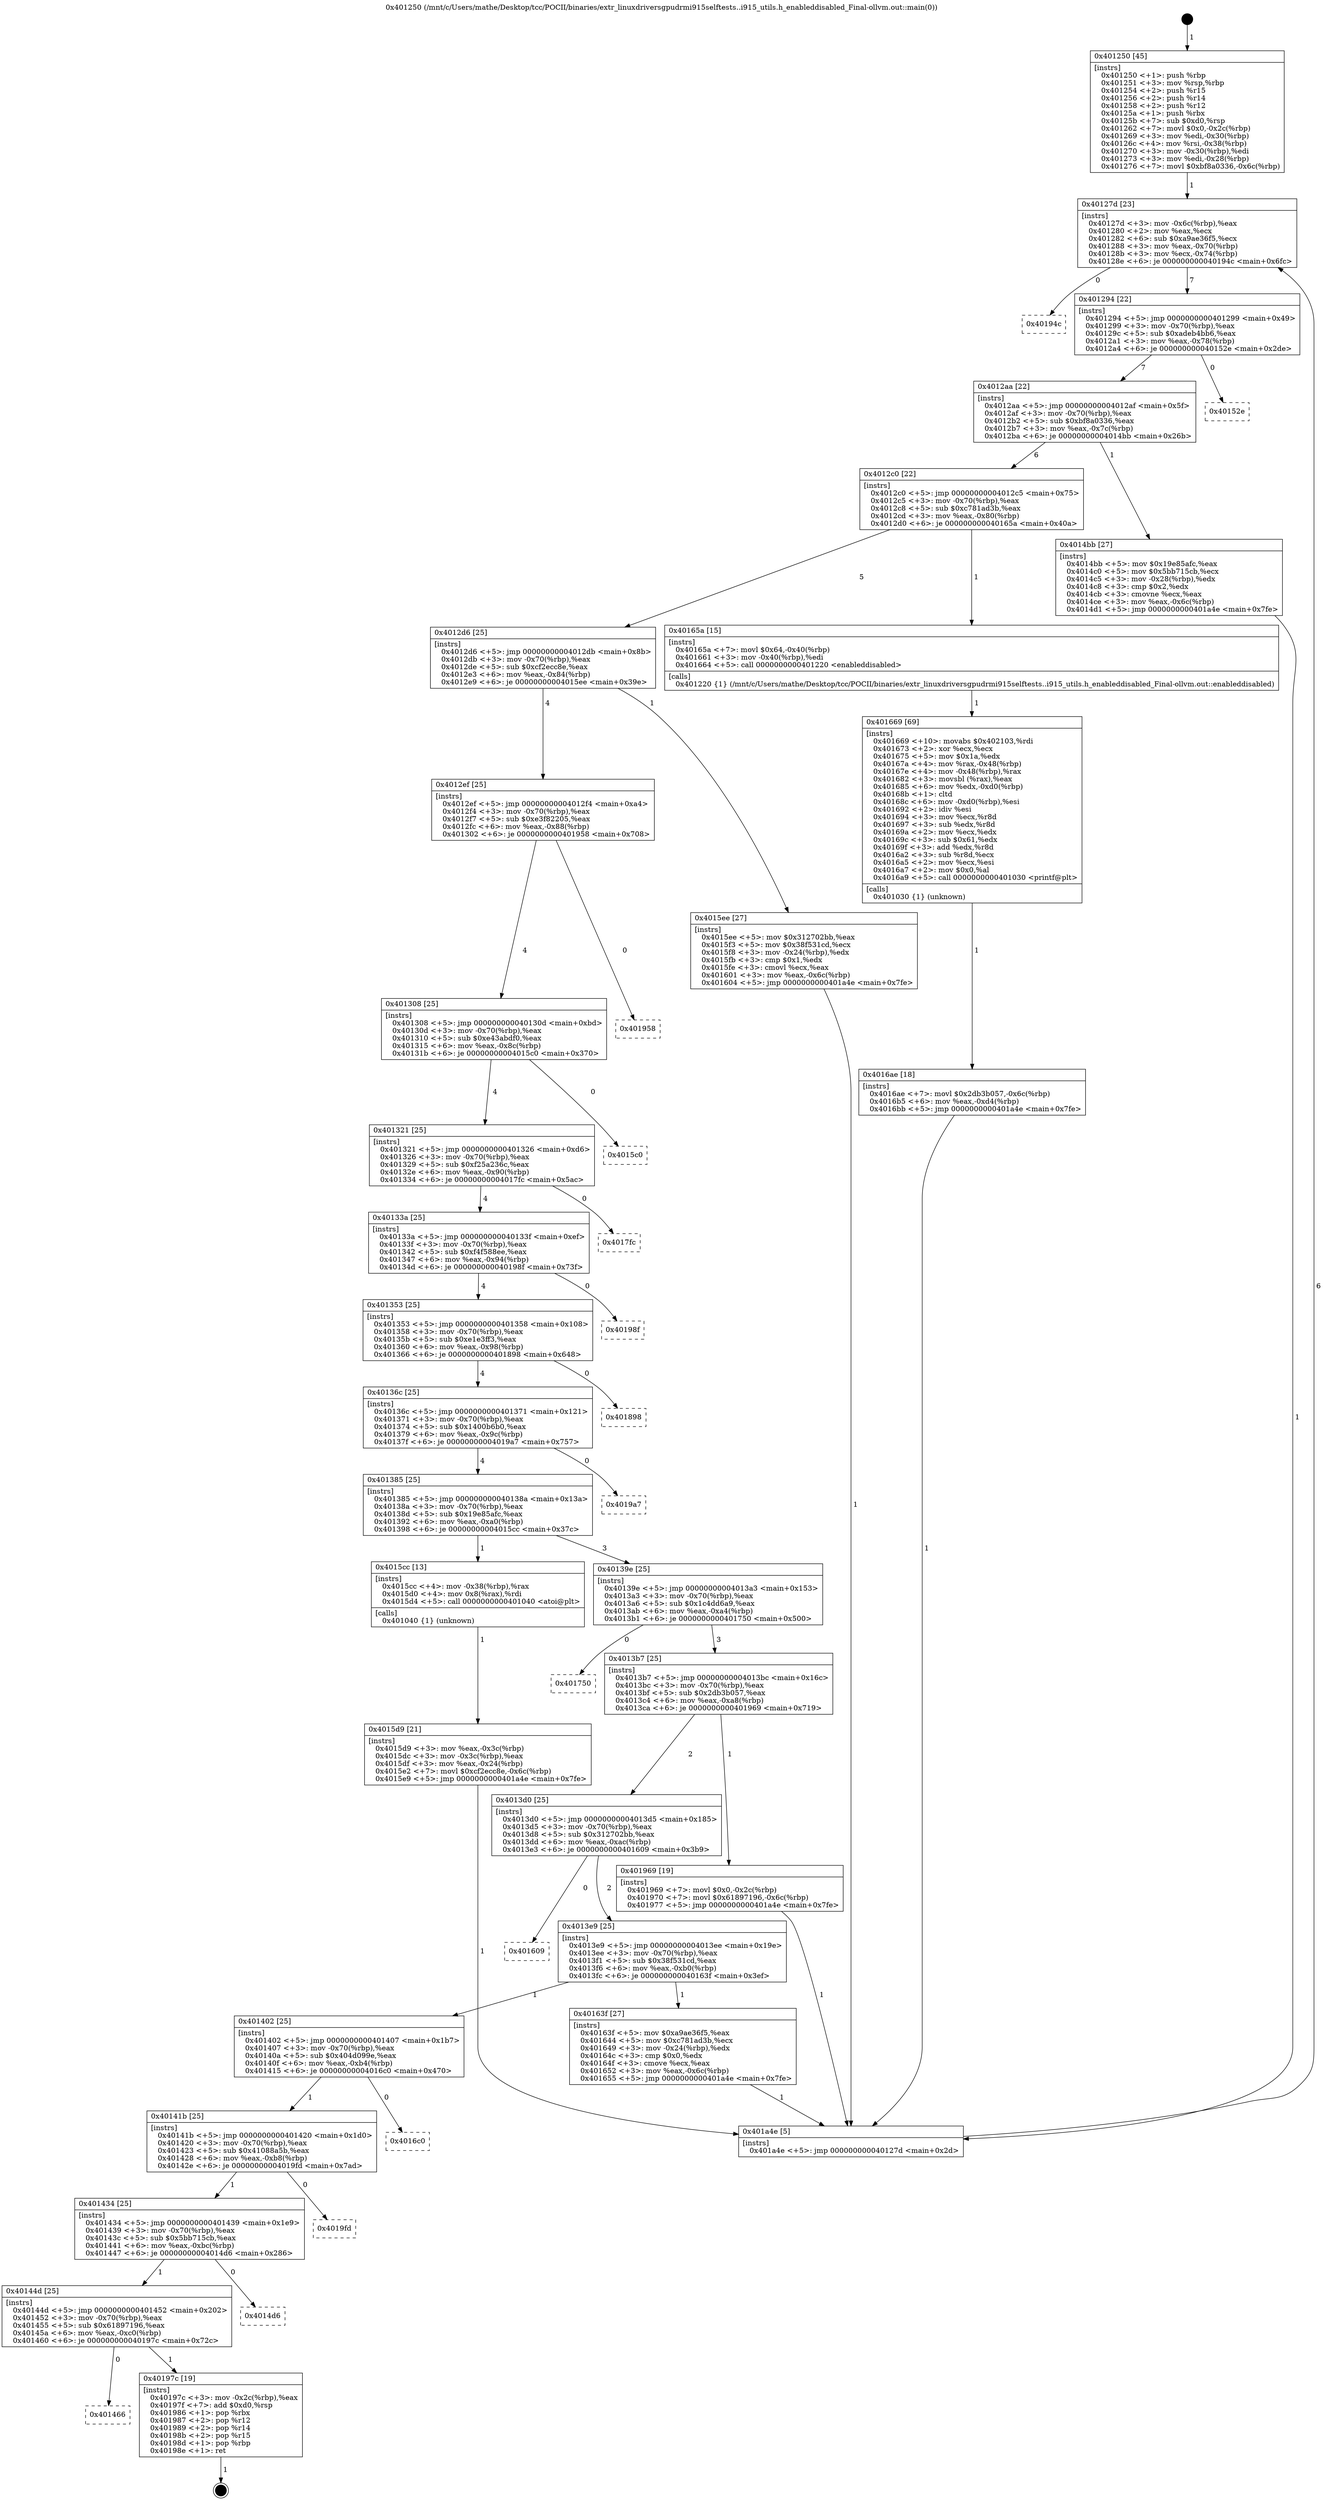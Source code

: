 digraph "0x401250" {
  label = "0x401250 (/mnt/c/Users/mathe/Desktop/tcc/POCII/binaries/extr_linuxdriversgpudrmi915selftests..i915_utils.h_enableddisabled_Final-ollvm.out::main(0))"
  labelloc = "t"
  node[shape=record]

  Entry [label="",width=0.3,height=0.3,shape=circle,fillcolor=black,style=filled]
  "0x40127d" [label="{
     0x40127d [23]\l
     | [instrs]\l
     &nbsp;&nbsp;0x40127d \<+3\>: mov -0x6c(%rbp),%eax\l
     &nbsp;&nbsp;0x401280 \<+2\>: mov %eax,%ecx\l
     &nbsp;&nbsp;0x401282 \<+6\>: sub $0xa9ae36f5,%ecx\l
     &nbsp;&nbsp;0x401288 \<+3\>: mov %eax,-0x70(%rbp)\l
     &nbsp;&nbsp;0x40128b \<+3\>: mov %ecx,-0x74(%rbp)\l
     &nbsp;&nbsp;0x40128e \<+6\>: je 000000000040194c \<main+0x6fc\>\l
  }"]
  "0x40194c" [label="{
     0x40194c\l
  }", style=dashed]
  "0x401294" [label="{
     0x401294 [22]\l
     | [instrs]\l
     &nbsp;&nbsp;0x401294 \<+5\>: jmp 0000000000401299 \<main+0x49\>\l
     &nbsp;&nbsp;0x401299 \<+3\>: mov -0x70(%rbp),%eax\l
     &nbsp;&nbsp;0x40129c \<+5\>: sub $0xadeb4bb6,%eax\l
     &nbsp;&nbsp;0x4012a1 \<+3\>: mov %eax,-0x78(%rbp)\l
     &nbsp;&nbsp;0x4012a4 \<+6\>: je 000000000040152e \<main+0x2de\>\l
  }"]
  Exit [label="",width=0.3,height=0.3,shape=circle,fillcolor=black,style=filled,peripheries=2]
  "0x40152e" [label="{
     0x40152e\l
  }", style=dashed]
  "0x4012aa" [label="{
     0x4012aa [22]\l
     | [instrs]\l
     &nbsp;&nbsp;0x4012aa \<+5\>: jmp 00000000004012af \<main+0x5f\>\l
     &nbsp;&nbsp;0x4012af \<+3\>: mov -0x70(%rbp),%eax\l
     &nbsp;&nbsp;0x4012b2 \<+5\>: sub $0xbf8a0336,%eax\l
     &nbsp;&nbsp;0x4012b7 \<+3\>: mov %eax,-0x7c(%rbp)\l
     &nbsp;&nbsp;0x4012ba \<+6\>: je 00000000004014bb \<main+0x26b\>\l
  }"]
  "0x401466" [label="{
     0x401466\l
  }", style=dashed]
  "0x4014bb" [label="{
     0x4014bb [27]\l
     | [instrs]\l
     &nbsp;&nbsp;0x4014bb \<+5\>: mov $0x19e85afc,%eax\l
     &nbsp;&nbsp;0x4014c0 \<+5\>: mov $0x5bb715cb,%ecx\l
     &nbsp;&nbsp;0x4014c5 \<+3\>: mov -0x28(%rbp),%edx\l
     &nbsp;&nbsp;0x4014c8 \<+3\>: cmp $0x2,%edx\l
     &nbsp;&nbsp;0x4014cb \<+3\>: cmovne %ecx,%eax\l
     &nbsp;&nbsp;0x4014ce \<+3\>: mov %eax,-0x6c(%rbp)\l
     &nbsp;&nbsp;0x4014d1 \<+5\>: jmp 0000000000401a4e \<main+0x7fe\>\l
  }"]
  "0x4012c0" [label="{
     0x4012c0 [22]\l
     | [instrs]\l
     &nbsp;&nbsp;0x4012c0 \<+5\>: jmp 00000000004012c5 \<main+0x75\>\l
     &nbsp;&nbsp;0x4012c5 \<+3\>: mov -0x70(%rbp),%eax\l
     &nbsp;&nbsp;0x4012c8 \<+5\>: sub $0xc781ad3b,%eax\l
     &nbsp;&nbsp;0x4012cd \<+3\>: mov %eax,-0x80(%rbp)\l
     &nbsp;&nbsp;0x4012d0 \<+6\>: je 000000000040165a \<main+0x40a\>\l
  }"]
  "0x401a4e" [label="{
     0x401a4e [5]\l
     | [instrs]\l
     &nbsp;&nbsp;0x401a4e \<+5\>: jmp 000000000040127d \<main+0x2d\>\l
  }"]
  "0x401250" [label="{
     0x401250 [45]\l
     | [instrs]\l
     &nbsp;&nbsp;0x401250 \<+1\>: push %rbp\l
     &nbsp;&nbsp;0x401251 \<+3\>: mov %rsp,%rbp\l
     &nbsp;&nbsp;0x401254 \<+2\>: push %r15\l
     &nbsp;&nbsp;0x401256 \<+2\>: push %r14\l
     &nbsp;&nbsp;0x401258 \<+2\>: push %r12\l
     &nbsp;&nbsp;0x40125a \<+1\>: push %rbx\l
     &nbsp;&nbsp;0x40125b \<+7\>: sub $0xd0,%rsp\l
     &nbsp;&nbsp;0x401262 \<+7\>: movl $0x0,-0x2c(%rbp)\l
     &nbsp;&nbsp;0x401269 \<+3\>: mov %edi,-0x30(%rbp)\l
     &nbsp;&nbsp;0x40126c \<+4\>: mov %rsi,-0x38(%rbp)\l
     &nbsp;&nbsp;0x401270 \<+3\>: mov -0x30(%rbp),%edi\l
     &nbsp;&nbsp;0x401273 \<+3\>: mov %edi,-0x28(%rbp)\l
     &nbsp;&nbsp;0x401276 \<+7\>: movl $0xbf8a0336,-0x6c(%rbp)\l
  }"]
  "0x40197c" [label="{
     0x40197c [19]\l
     | [instrs]\l
     &nbsp;&nbsp;0x40197c \<+3\>: mov -0x2c(%rbp),%eax\l
     &nbsp;&nbsp;0x40197f \<+7\>: add $0xd0,%rsp\l
     &nbsp;&nbsp;0x401986 \<+1\>: pop %rbx\l
     &nbsp;&nbsp;0x401987 \<+2\>: pop %r12\l
     &nbsp;&nbsp;0x401989 \<+2\>: pop %r14\l
     &nbsp;&nbsp;0x40198b \<+2\>: pop %r15\l
     &nbsp;&nbsp;0x40198d \<+1\>: pop %rbp\l
     &nbsp;&nbsp;0x40198e \<+1\>: ret\l
  }"]
  "0x40165a" [label="{
     0x40165a [15]\l
     | [instrs]\l
     &nbsp;&nbsp;0x40165a \<+7\>: movl $0x64,-0x40(%rbp)\l
     &nbsp;&nbsp;0x401661 \<+3\>: mov -0x40(%rbp),%edi\l
     &nbsp;&nbsp;0x401664 \<+5\>: call 0000000000401220 \<enableddisabled\>\l
     | [calls]\l
     &nbsp;&nbsp;0x401220 \{1\} (/mnt/c/Users/mathe/Desktop/tcc/POCII/binaries/extr_linuxdriversgpudrmi915selftests..i915_utils.h_enableddisabled_Final-ollvm.out::enableddisabled)\l
  }"]
  "0x4012d6" [label="{
     0x4012d6 [25]\l
     | [instrs]\l
     &nbsp;&nbsp;0x4012d6 \<+5\>: jmp 00000000004012db \<main+0x8b\>\l
     &nbsp;&nbsp;0x4012db \<+3\>: mov -0x70(%rbp),%eax\l
     &nbsp;&nbsp;0x4012de \<+5\>: sub $0xcf2ecc8e,%eax\l
     &nbsp;&nbsp;0x4012e3 \<+6\>: mov %eax,-0x84(%rbp)\l
     &nbsp;&nbsp;0x4012e9 \<+6\>: je 00000000004015ee \<main+0x39e\>\l
  }"]
  "0x40144d" [label="{
     0x40144d [25]\l
     | [instrs]\l
     &nbsp;&nbsp;0x40144d \<+5\>: jmp 0000000000401452 \<main+0x202\>\l
     &nbsp;&nbsp;0x401452 \<+3\>: mov -0x70(%rbp),%eax\l
     &nbsp;&nbsp;0x401455 \<+5\>: sub $0x61897196,%eax\l
     &nbsp;&nbsp;0x40145a \<+6\>: mov %eax,-0xc0(%rbp)\l
     &nbsp;&nbsp;0x401460 \<+6\>: je 000000000040197c \<main+0x72c\>\l
  }"]
  "0x4015ee" [label="{
     0x4015ee [27]\l
     | [instrs]\l
     &nbsp;&nbsp;0x4015ee \<+5\>: mov $0x312702bb,%eax\l
     &nbsp;&nbsp;0x4015f3 \<+5\>: mov $0x38f531cd,%ecx\l
     &nbsp;&nbsp;0x4015f8 \<+3\>: mov -0x24(%rbp),%edx\l
     &nbsp;&nbsp;0x4015fb \<+3\>: cmp $0x1,%edx\l
     &nbsp;&nbsp;0x4015fe \<+3\>: cmovl %ecx,%eax\l
     &nbsp;&nbsp;0x401601 \<+3\>: mov %eax,-0x6c(%rbp)\l
     &nbsp;&nbsp;0x401604 \<+5\>: jmp 0000000000401a4e \<main+0x7fe\>\l
  }"]
  "0x4012ef" [label="{
     0x4012ef [25]\l
     | [instrs]\l
     &nbsp;&nbsp;0x4012ef \<+5\>: jmp 00000000004012f4 \<main+0xa4\>\l
     &nbsp;&nbsp;0x4012f4 \<+3\>: mov -0x70(%rbp),%eax\l
     &nbsp;&nbsp;0x4012f7 \<+5\>: sub $0xe3f82205,%eax\l
     &nbsp;&nbsp;0x4012fc \<+6\>: mov %eax,-0x88(%rbp)\l
     &nbsp;&nbsp;0x401302 \<+6\>: je 0000000000401958 \<main+0x708\>\l
  }"]
  "0x4014d6" [label="{
     0x4014d6\l
  }", style=dashed]
  "0x401958" [label="{
     0x401958\l
  }", style=dashed]
  "0x401308" [label="{
     0x401308 [25]\l
     | [instrs]\l
     &nbsp;&nbsp;0x401308 \<+5\>: jmp 000000000040130d \<main+0xbd\>\l
     &nbsp;&nbsp;0x40130d \<+3\>: mov -0x70(%rbp),%eax\l
     &nbsp;&nbsp;0x401310 \<+5\>: sub $0xe43abdf0,%eax\l
     &nbsp;&nbsp;0x401315 \<+6\>: mov %eax,-0x8c(%rbp)\l
     &nbsp;&nbsp;0x40131b \<+6\>: je 00000000004015c0 \<main+0x370\>\l
  }"]
  "0x401434" [label="{
     0x401434 [25]\l
     | [instrs]\l
     &nbsp;&nbsp;0x401434 \<+5\>: jmp 0000000000401439 \<main+0x1e9\>\l
     &nbsp;&nbsp;0x401439 \<+3\>: mov -0x70(%rbp),%eax\l
     &nbsp;&nbsp;0x40143c \<+5\>: sub $0x5bb715cb,%eax\l
     &nbsp;&nbsp;0x401441 \<+6\>: mov %eax,-0xbc(%rbp)\l
     &nbsp;&nbsp;0x401447 \<+6\>: je 00000000004014d6 \<main+0x286\>\l
  }"]
  "0x4015c0" [label="{
     0x4015c0\l
  }", style=dashed]
  "0x401321" [label="{
     0x401321 [25]\l
     | [instrs]\l
     &nbsp;&nbsp;0x401321 \<+5\>: jmp 0000000000401326 \<main+0xd6\>\l
     &nbsp;&nbsp;0x401326 \<+3\>: mov -0x70(%rbp),%eax\l
     &nbsp;&nbsp;0x401329 \<+5\>: sub $0xf25a236c,%eax\l
     &nbsp;&nbsp;0x40132e \<+6\>: mov %eax,-0x90(%rbp)\l
     &nbsp;&nbsp;0x401334 \<+6\>: je 00000000004017fc \<main+0x5ac\>\l
  }"]
  "0x4019fd" [label="{
     0x4019fd\l
  }", style=dashed]
  "0x4017fc" [label="{
     0x4017fc\l
  }", style=dashed]
  "0x40133a" [label="{
     0x40133a [25]\l
     | [instrs]\l
     &nbsp;&nbsp;0x40133a \<+5\>: jmp 000000000040133f \<main+0xef\>\l
     &nbsp;&nbsp;0x40133f \<+3\>: mov -0x70(%rbp),%eax\l
     &nbsp;&nbsp;0x401342 \<+5\>: sub $0xf4f588ee,%eax\l
     &nbsp;&nbsp;0x401347 \<+6\>: mov %eax,-0x94(%rbp)\l
     &nbsp;&nbsp;0x40134d \<+6\>: je 000000000040198f \<main+0x73f\>\l
  }"]
  "0x40141b" [label="{
     0x40141b [25]\l
     | [instrs]\l
     &nbsp;&nbsp;0x40141b \<+5\>: jmp 0000000000401420 \<main+0x1d0\>\l
     &nbsp;&nbsp;0x401420 \<+3\>: mov -0x70(%rbp),%eax\l
     &nbsp;&nbsp;0x401423 \<+5\>: sub $0x41088a5b,%eax\l
     &nbsp;&nbsp;0x401428 \<+6\>: mov %eax,-0xb8(%rbp)\l
     &nbsp;&nbsp;0x40142e \<+6\>: je 00000000004019fd \<main+0x7ad\>\l
  }"]
  "0x40198f" [label="{
     0x40198f\l
  }", style=dashed]
  "0x401353" [label="{
     0x401353 [25]\l
     | [instrs]\l
     &nbsp;&nbsp;0x401353 \<+5\>: jmp 0000000000401358 \<main+0x108\>\l
     &nbsp;&nbsp;0x401358 \<+3\>: mov -0x70(%rbp),%eax\l
     &nbsp;&nbsp;0x40135b \<+5\>: sub $0xe1e3ff3,%eax\l
     &nbsp;&nbsp;0x401360 \<+6\>: mov %eax,-0x98(%rbp)\l
     &nbsp;&nbsp;0x401366 \<+6\>: je 0000000000401898 \<main+0x648\>\l
  }"]
  "0x4016c0" [label="{
     0x4016c0\l
  }", style=dashed]
  "0x401898" [label="{
     0x401898\l
  }", style=dashed]
  "0x40136c" [label="{
     0x40136c [25]\l
     | [instrs]\l
     &nbsp;&nbsp;0x40136c \<+5\>: jmp 0000000000401371 \<main+0x121\>\l
     &nbsp;&nbsp;0x401371 \<+3\>: mov -0x70(%rbp),%eax\l
     &nbsp;&nbsp;0x401374 \<+5\>: sub $0x1400b6b0,%eax\l
     &nbsp;&nbsp;0x401379 \<+6\>: mov %eax,-0x9c(%rbp)\l
     &nbsp;&nbsp;0x40137f \<+6\>: je 00000000004019a7 \<main+0x757\>\l
  }"]
  "0x4016ae" [label="{
     0x4016ae [18]\l
     | [instrs]\l
     &nbsp;&nbsp;0x4016ae \<+7\>: movl $0x2db3b057,-0x6c(%rbp)\l
     &nbsp;&nbsp;0x4016b5 \<+6\>: mov %eax,-0xd4(%rbp)\l
     &nbsp;&nbsp;0x4016bb \<+5\>: jmp 0000000000401a4e \<main+0x7fe\>\l
  }"]
  "0x4019a7" [label="{
     0x4019a7\l
  }", style=dashed]
  "0x401385" [label="{
     0x401385 [25]\l
     | [instrs]\l
     &nbsp;&nbsp;0x401385 \<+5\>: jmp 000000000040138a \<main+0x13a\>\l
     &nbsp;&nbsp;0x40138a \<+3\>: mov -0x70(%rbp),%eax\l
     &nbsp;&nbsp;0x40138d \<+5\>: sub $0x19e85afc,%eax\l
     &nbsp;&nbsp;0x401392 \<+6\>: mov %eax,-0xa0(%rbp)\l
     &nbsp;&nbsp;0x401398 \<+6\>: je 00000000004015cc \<main+0x37c\>\l
  }"]
  "0x401669" [label="{
     0x401669 [69]\l
     | [instrs]\l
     &nbsp;&nbsp;0x401669 \<+10\>: movabs $0x402103,%rdi\l
     &nbsp;&nbsp;0x401673 \<+2\>: xor %ecx,%ecx\l
     &nbsp;&nbsp;0x401675 \<+5\>: mov $0x1a,%edx\l
     &nbsp;&nbsp;0x40167a \<+4\>: mov %rax,-0x48(%rbp)\l
     &nbsp;&nbsp;0x40167e \<+4\>: mov -0x48(%rbp),%rax\l
     &nbsp;&nbsp;0x401682 \<+3\>: movsbl (%rax),%eax\l
     &nbsp;&nbsp;0x401685 \<+6\>: mov %edx,-0xd0(%rbp)\l
     &nbsp;&nbsp;0x40168b \<+1\>: cltd\l
     &nbsp;&nbsp;0x40168c \<+6\>: mov -0xd0(%rbp),%esi\l
     &nbsp;&nbsp;0x401692 \<+2\>: idiv %esi\l
     &nbsp;&nbsp;0x401694 \<+3\>: mov %ecx,%r8d\l
     &nbsp;&nbsp;0x401697 \<+3\>: sub %edx,%r8d\l
     &nbsp;&nbsp;0x40169a \<+2\>: mov %ecx,%edx\l
     &nbsp;&nbsp;0x40169c \<+3\>: sub $0x61,%edx\l
     &nbsp;&nbsp;0x40169f \<+3\>: add %edx,%r8d\l
     &nbsp;&nbsp;0x4016a2 \<+3\>: sub %r8d,%ecx\l
     &nbsp;&nbsp;0x4016a5 \<+2\>: mov %ecx,%esi\l
     &nbsp;&nbsp;0x4016a7 \<+2\>: mov $0x0,%al\l
     &nbsp;&nbsp;0x4016a9 \<+5\>: call 0000000000401030 \<printf@plt\>\l
     | [calls]\l
     &nbsp;&nbsp;0x401030 \{1\} (unknown)\l
  }"]
  "0x4015cc" [label="{
     0x4015cc [13]\l
     | [instrs]\l
     &nbsp;&nbsp;0x4015cc \<+4\>: mov -0x38(%rbp),%rax\l
     &nbsp;&nbsp;0x4015d0 \<+4\>: mov 0x8(%rax),%rdi\l
     &nbsp;&nbsp;0x4015d4 \<+5\>: call 0000000000401040 \<atoi@plt\>\l
     | [calls]\l
     &nbsp;&nbsp;0x401040 \{1\} (unknown)\l
  }"]
  "0x40139e" [label="{
     0x40139e [25]\l
     | [instrs]\l
     &nbsp;&nbsp;0x40139e \<+5\>: jmp 00000000004013a3 \<main+0x153\>\l
     &nbsp;&nbsp;0x4013a3 \<+3\>: mov -0x70(%rbp),%eax\l
     &nbsp;&nbsp;0x4013a6 \<+5\>: sub $0x1c4dd6a9,%eax\l
     &nbsp;&nbsp;0x4013ab \<+6\>: mov %eax,-0xa4(%rbp)\l
     &nbsp;&nbsp;0x4013b1 \<+6\>: je 0000000000401750 \<main+0x500\>\l
  }"]
  "0x4015d9" [label="{
     0x4015d9 [21]\l
     | [instrs]\l
     &nbsp;&nbsp;0x4015d9 \<+3\>: mov %eax,-0x3c(%rbp)\l
     &nbsp;&nbsp;0x4015dc \<+3\>: mov -0x3c(%rbp),%eax\l
     &nbsp;&nbsp;0x4015df \<+3\>: mov %eax,-0x24(%rbp)\l
     &nbsp;&nbsp;0x4015e2 \<+7\>: movl $0xcf2ecc8e,-0x6c(%rbp)\l
     &nbsp;&nbsp;0x4015e9 \<+5\>: jmp 0000000000401a4e \<main+0x7fe\>\l
  }"]
  "0x401402" [label="{
     0x401402 [25]\l
     | [instrs]\l
     &nbsp;&nbsp;0x401402 \<+5\>: jmp 0000000000401407 \<main+0x1b7\>\l
     &nbsp;&nbsp;0x401407 \<+3\>: mov -0x70(%rbp),%eax\l
     &nbsp;&nbsp;0x40140a \<+5\>: sub $0x404d099e,%eax\l
     &nbsp;&nbsp;0x40140f \<+6\>: mov %eax,-0xb4(%rbp)\l
     &nbsp;&nbsp;0x401415 \<+6\>: je 00000000004016c0 \<main+0x470\>\l
  }"]
  "0x401750" [label="{
     0x401750\l
  }", style=dashed]
  "0x4013b7" [label="{
     0x4013b7 [25]\l
     | [instrs]\l
     &nbsp;&nbsp;0x4013b7 \<+5\>: jmp 00000000004013bc \<main+0x16c\>\l
     &nbsp;&nbsp;0x4013bc \<+3\>: mov -0x70(%rbp),%eax\l
     &nbsp;&nbsp;0x4013bf \<+5\>: sub $0x2db3b057,%eax\l
     &nbsp;&nbsp;0x4013c4 \<+6\>: mov %eax,-0xa8(%rbp)\l
     &nbsp;&nbsp;0x4013ca \<+6\>: je 0000000000401969 \<main+0x719\>\l
  }"]
  "0x40163f" [label="{
     0x40163f [27]\l
     | [instrs]\l
     &nbsp;&nbsp;0x40163f \<+5\>: mov $0xa9ae36f5,%eax\l
     &nbsp;&nbsp;0x401644 \<+5\>: mov $0xc781ad3b,%ecx\l
     &nbsp;&nbsp;0x401649 \<+3\>: mov -0x24(%rbp),%edx\l
     &nbsp;&nbsp;0x40164c \<+3\>: cmp $0x0,%edx\l
     &nbsp;&nbsp;0x40164f \<+3\>: cmove %ecx,%eax\l
     &nbsp;&nbsp;0x401652 \<+3\>: mov %eax,-0x6c(%rbp)\l
     &nbsp;&nbsp;0x401655 \<+5\>: jmp 0000000000401a4e \<main+0x7fe\>\l
  }"]
  "0x401969" [label="{
     0x401969 [19]\l
     | [instrs]\l
     &nbsp;&nbsp;0x401969 \<+7\>: movl $0x0,-0x2c(%rbp)\l
     &nbsp;&nbsp;0x401970 \<+7\>: movl $0x61897196,-0x6c(%rbp)\l
     &nbsp;&nbsp;0x401977 \<+5\>: jmp 0000000000401a4e \<main+0x7fe\>\l
  }"]
  "0x4013d0" [label="{
     0x4013d0 [25]\l
     | [instrs]\l
     &nbsp;&nbsp;0x4013d0 \<+5\>: jmp 00000000004013d5 \<main+0x185\>\l
     &nbsp;&nbsp;0x4013d5 \<+3\>: mov -0x70(%rbp),%eax\l
     &nbsp;&nbsp;0x4013d8 \<+5\>: sub $0x312702bb,%eax\l
     &nbsp;&nbsp;0x4013dd \<+6\>: mov %eax,-0xac(%rbp)\l
     &nbsp;&nbsp;0x4013e3 \<+6\>: je 0000000000401609 \<main+0x3b9\>\l
  }"]
  "0x4013e9" [label="{
     0x4013e9 [25]\l
     | [instrs]\l
     &nbsp;&nbsp;0x4013e9 \<+5\>: jmp 00000000004013ee \<main+0x19e\>\l
     &nbsp;&nbsp;0x4013ee \<+3\>: mov -0x70(%rbp),%eax\l
     &nbsp;&nbsp;0x4013f1 \<+5\>: sub $0x38f531cd,%eax\l
     &nbsp;&nbsp;0x4013f6 \<+6\>: mov %eax,-0xb0(%rbp)\l
     &nbsp;&nbsp;0x4013fc \<+6\>: je 000000000040163f \<main+0x3ef\>\l
  }"]
  "0x401609" [label="{
     0x401609\l
  }", style=dashed]
  Entry -> "0x401250" [label=" 1"]
  "0x40127d" -> "0x40194c" [label=" 0"]
  "0x40127d" -> "0x401294" [label=" 7"]
  "0x40197c" -> Exit [label=" 1"]
  "0x401294" -> "0x40152e" [label=" 0"]
  "0x401294" -> "0x4012aa" [label=" 7"]
  "0x40144d" -> "0x401466" [label=" 0"]
  "0x4012aa" -> "0x4014bb" [label=" 1"]
  "0x4012aa" -> "0x4012c0" [label=" 6"]
  "0x4014bb" -> "0x401a4e" [label=" 1"]
  "0x401250" -> "0x40127d" [label=" 1"]
  "0x401a4e" -> "0x40127d" [label=" 6"]
  "0x40144d" -> "0x40197c" [label=" 1"]
  "0x4012c0" -> "0x40165a" [label=" 1"]
  "0x4012c0" -> "0x4012d6" [label=" 5"]
  "0x401434" -> "0x40144d" [label=" 1"]
  "0x4012d6" -> "0x4015ee" [label=" 1"]
  "0x4012d6" -> "0x4012ef" [label=" 4"]
  "0x401434" -> "0x4014d6" [label=" 0"]
  "0x4012ef" -> "0x401958" [label=" 0"]
  "0x4012ef" -> "0x401308" [label=" 4"]
  "0x40141b" -> "0x401434" [label=" 1"]
  "0x401308" -> "0x4015c0" [label=" 0"]
  "0x401308" -> "0x401321" [label=" 4"]
  "0x40141b" -> "0x4019fd" [label=" 0"]
  "0x401321" -> "0x4017fc" [label=" 0"]
  "0x401321" -> "0x40133a" [label=" 4"]
  "0x401402" -> "0x40141b" [label=" 1"]
  "0x40133a" -> "0x40198f" [label=" 0"]
  "0x40133a" -> "0x401353" [label=" 4"]
  "0x401402" -> "0x4016c0" [label=" 0"]
  "0x401353" -> "0x401898" [label=" 0"]
  "0x401353" -> "0x40136c" [label=" 4"]
  "0x401969" -> "0x401a4e" [label=" 1"]
  "0x40136c" -> "0x4019a7" [label=" 0"]
  "0x40136c" -> "0x401385" [label=" 4"]
  "0x4016ae" -> "0x401a4e" [label=" 1"]
  "0x401385" -> "0x4015cc" [label=" 1"]
  "0x401385" -> "0x40139e" [label=" 3"]
  "0x4015cc" -> "0x4015d9" [label=" 1"]
  "0x4015d9" -> "0x401a4e" [label=" 1"]
  "0x4015ee" -> "0x401a4e" [label=" 1"]
  "0x401669" -> "0x4016ae" [label=" 1"]
  "0x40139e" -> "0x401750" [label=" 0"]
  "0x40139e" -> "0x4013b7" [label=" 3"]
  "0x40165a" -> "0x401669" [label=" 1"]
  "0x4013b7" -> "0x401969" [label=" 1"]
  "0x4013b7" -> "0x4013d0" [label=" 2"]
  "0x40163f" -> "0x401a4e" [label=" 1"]
  "0x4013d0" -> "0x401609" [label=" 0"]
  "0x4013d0" -> "0x4013e9" [label=" 2"]
  "0x4013e9" -> "0x401402" [label=" 1"]
  "0x4013e9" -> "0x40163f" [label=" 1"]
}
